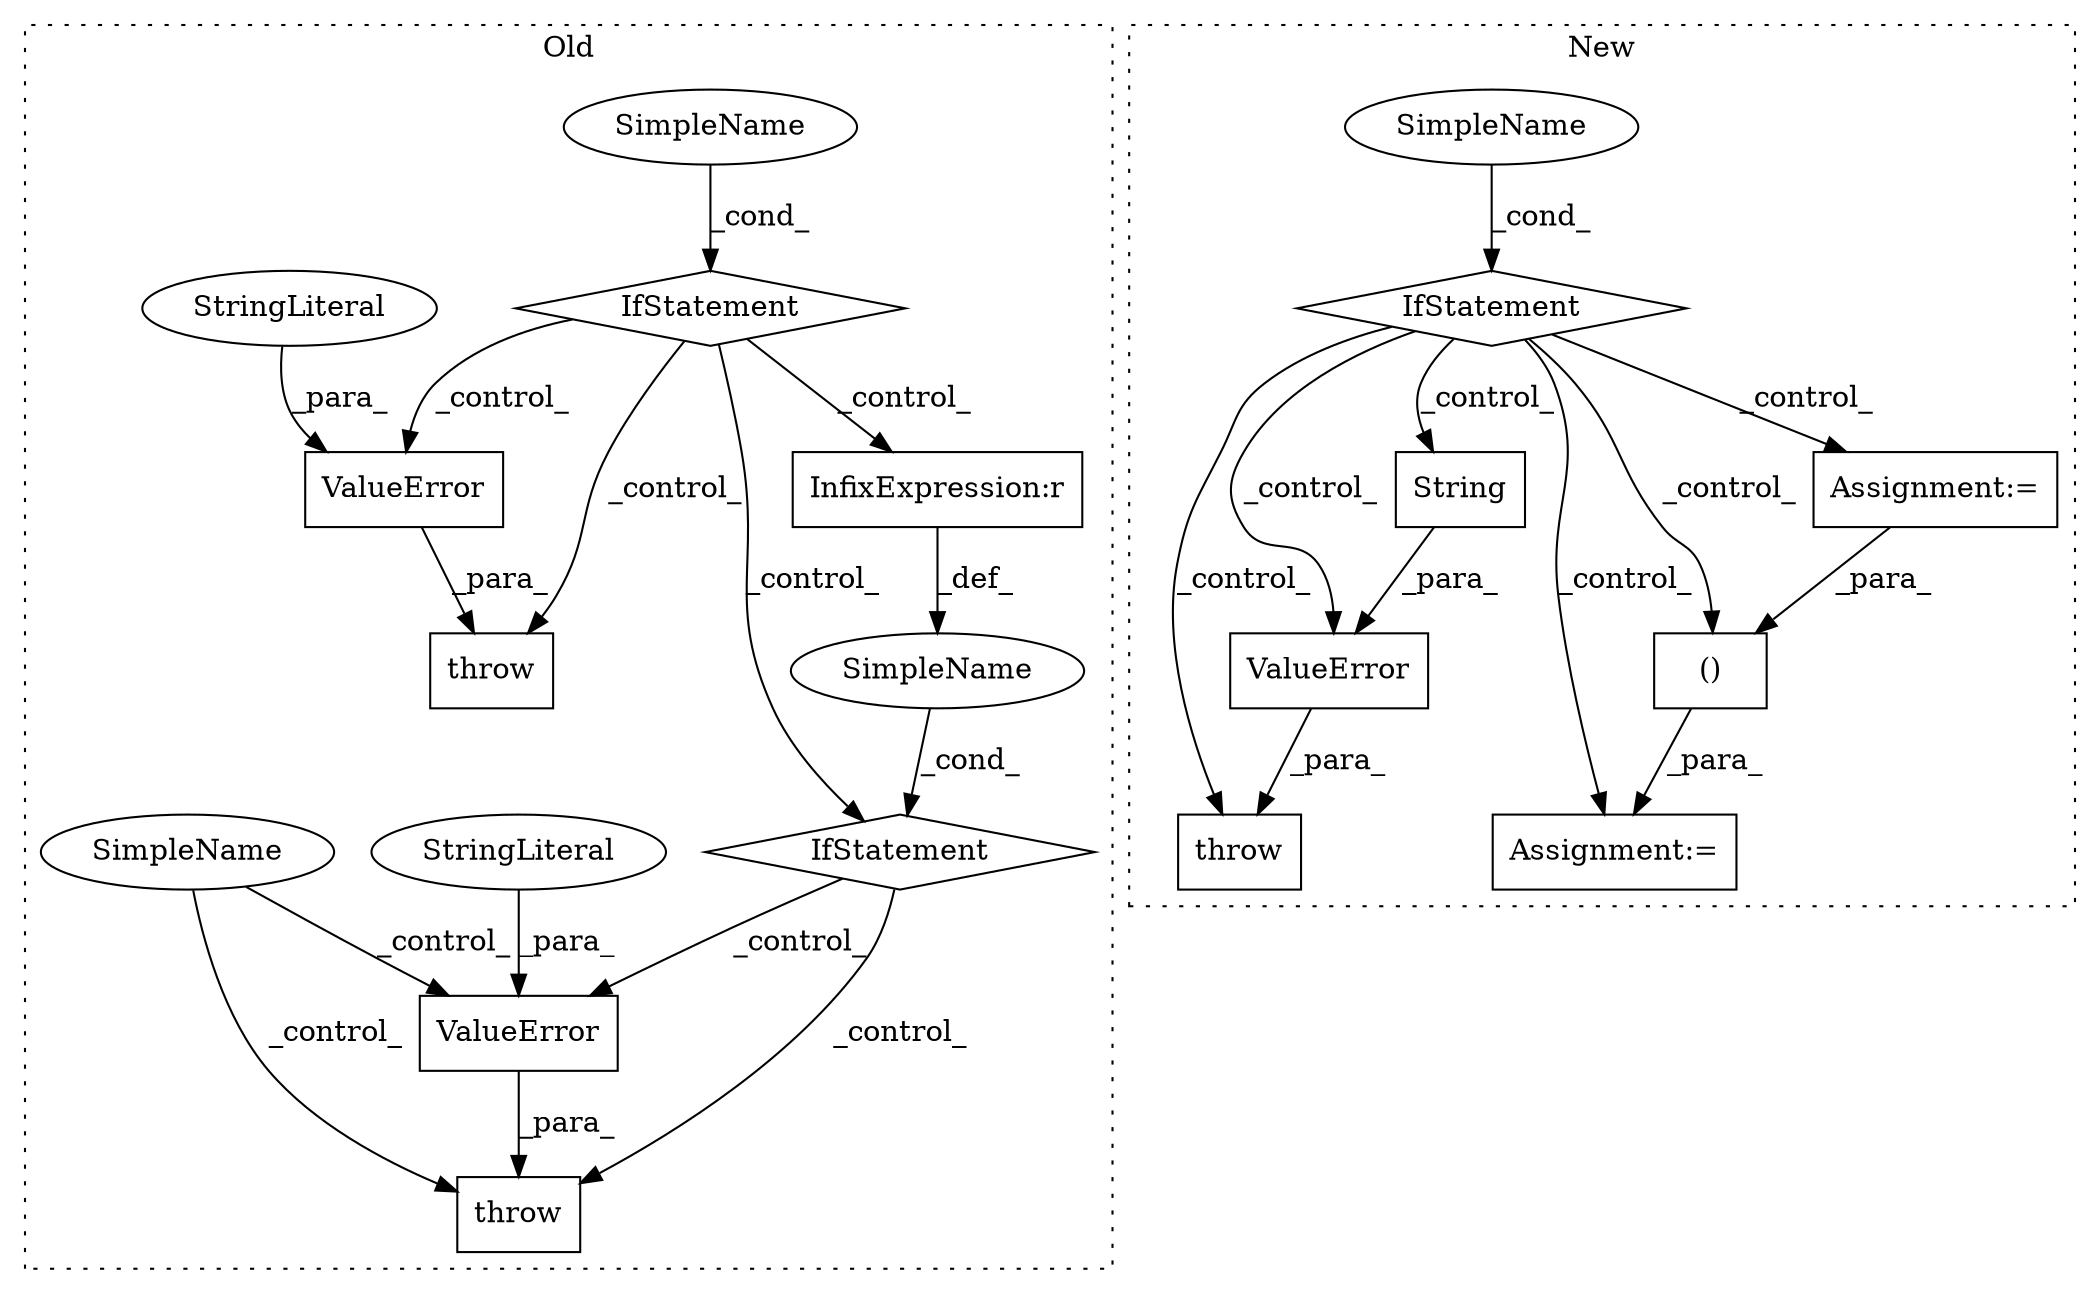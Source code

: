 digraph G {
subgraph cluster0 {
1 [label="throw" a="53" s="46564" l="6" shape="box"];
4 [label="ValueError" a="32" s="46570,46646" l="11,1" shape="box"];
7 [label="SimpleName" a="42" s="" l="" shape="ellipse"];
8 [label="IfStatement" a="25" s="46148,46178" l="4,2" shape="diamond"];
10 [label="StringLiteral" a="45" s="46581" l="65" shape="ellipse"];
11 [label="SimpleName" a="42" s="" l="" shape="ellipse"];
12 [label="IfStatement" a="25" s="46262,46292" l="4,2" shape="diamond"];
13 [label="InfixExpression:r" a="27" s="46287" l="4" shape="box"];
15 [label="ValueError" a="32" s="46194,46249" l="11,1" shape="box"];
16 [label="StringLiteral" a="45" s="46205" l="44" shape="ellipse"];
17 [label="throw" a="53" s="46188" l="6" shape="box"];
19 [label="SimpleName" a="42" s="" l="" shape="ellipse"];
label = "Old";
style="dotted";
}
subgraph cluster1 {
2 [label="ValueError" a="32" s="34286,34584" l="11,1" shape="box"];
3 [label="throw" a="53" s="34280" l="6" shape="box"];
5 [label="SimpleName" a="42" s="" l="" shape="ellipse"];
6 [label="IfStatement" a="25" s="33795,33826" l="4,2" shape="diamond"];
9 [label="Assignment:=" a="7" s="34184" l="8" shape="box"];
14 [label="()" a="106" s="34192" l="65" shape="box"];
18 [label="String" a="32" s="34568,34583" l="7,1" shape="box"];
20 [label="Assignment:=" a="7" s="34010" l="1" shape="box"];
label = "New";
style="dotted";
}
2 -> 3 [label="_para_"];
4 -> 1 [label="_para_"];
5 -> 6 [label="_cond_"];
6 -> 14 [label="_control_"];
6 -> 20 [label="_control_"];
6 -> 3 [label="_control_"];
6 -> 9 [label="_control_"];
6 -> 2 [label="_control_"];
6 -> 18 [label="_control_"];
7 -> 8 [label="_cond_"];
8 -> 13 [label="_control_"];
8 -> 15 [label="_control_"];
8 -> 12 [label="_control_"];
8 -> 17 [label="_control_"];
10 -> 4 [label="_para_"];
11 -> 12 [label="_cond_"];
12 -> 4 [label="_control_"];
12 -> 1 [label="_control_"];
13 -> 11 [label="_def_"];
14 -> 9 [label="_para_"];
15 -> 17 [label="_para_"];
16 -> 15 [label="_para_"];
18 -> 2 [label="_para_"];
19 -> 1 [label="_control_"];
19 -> 4 [label="_control_"];
20 -> 14 [label="_para_"];
}